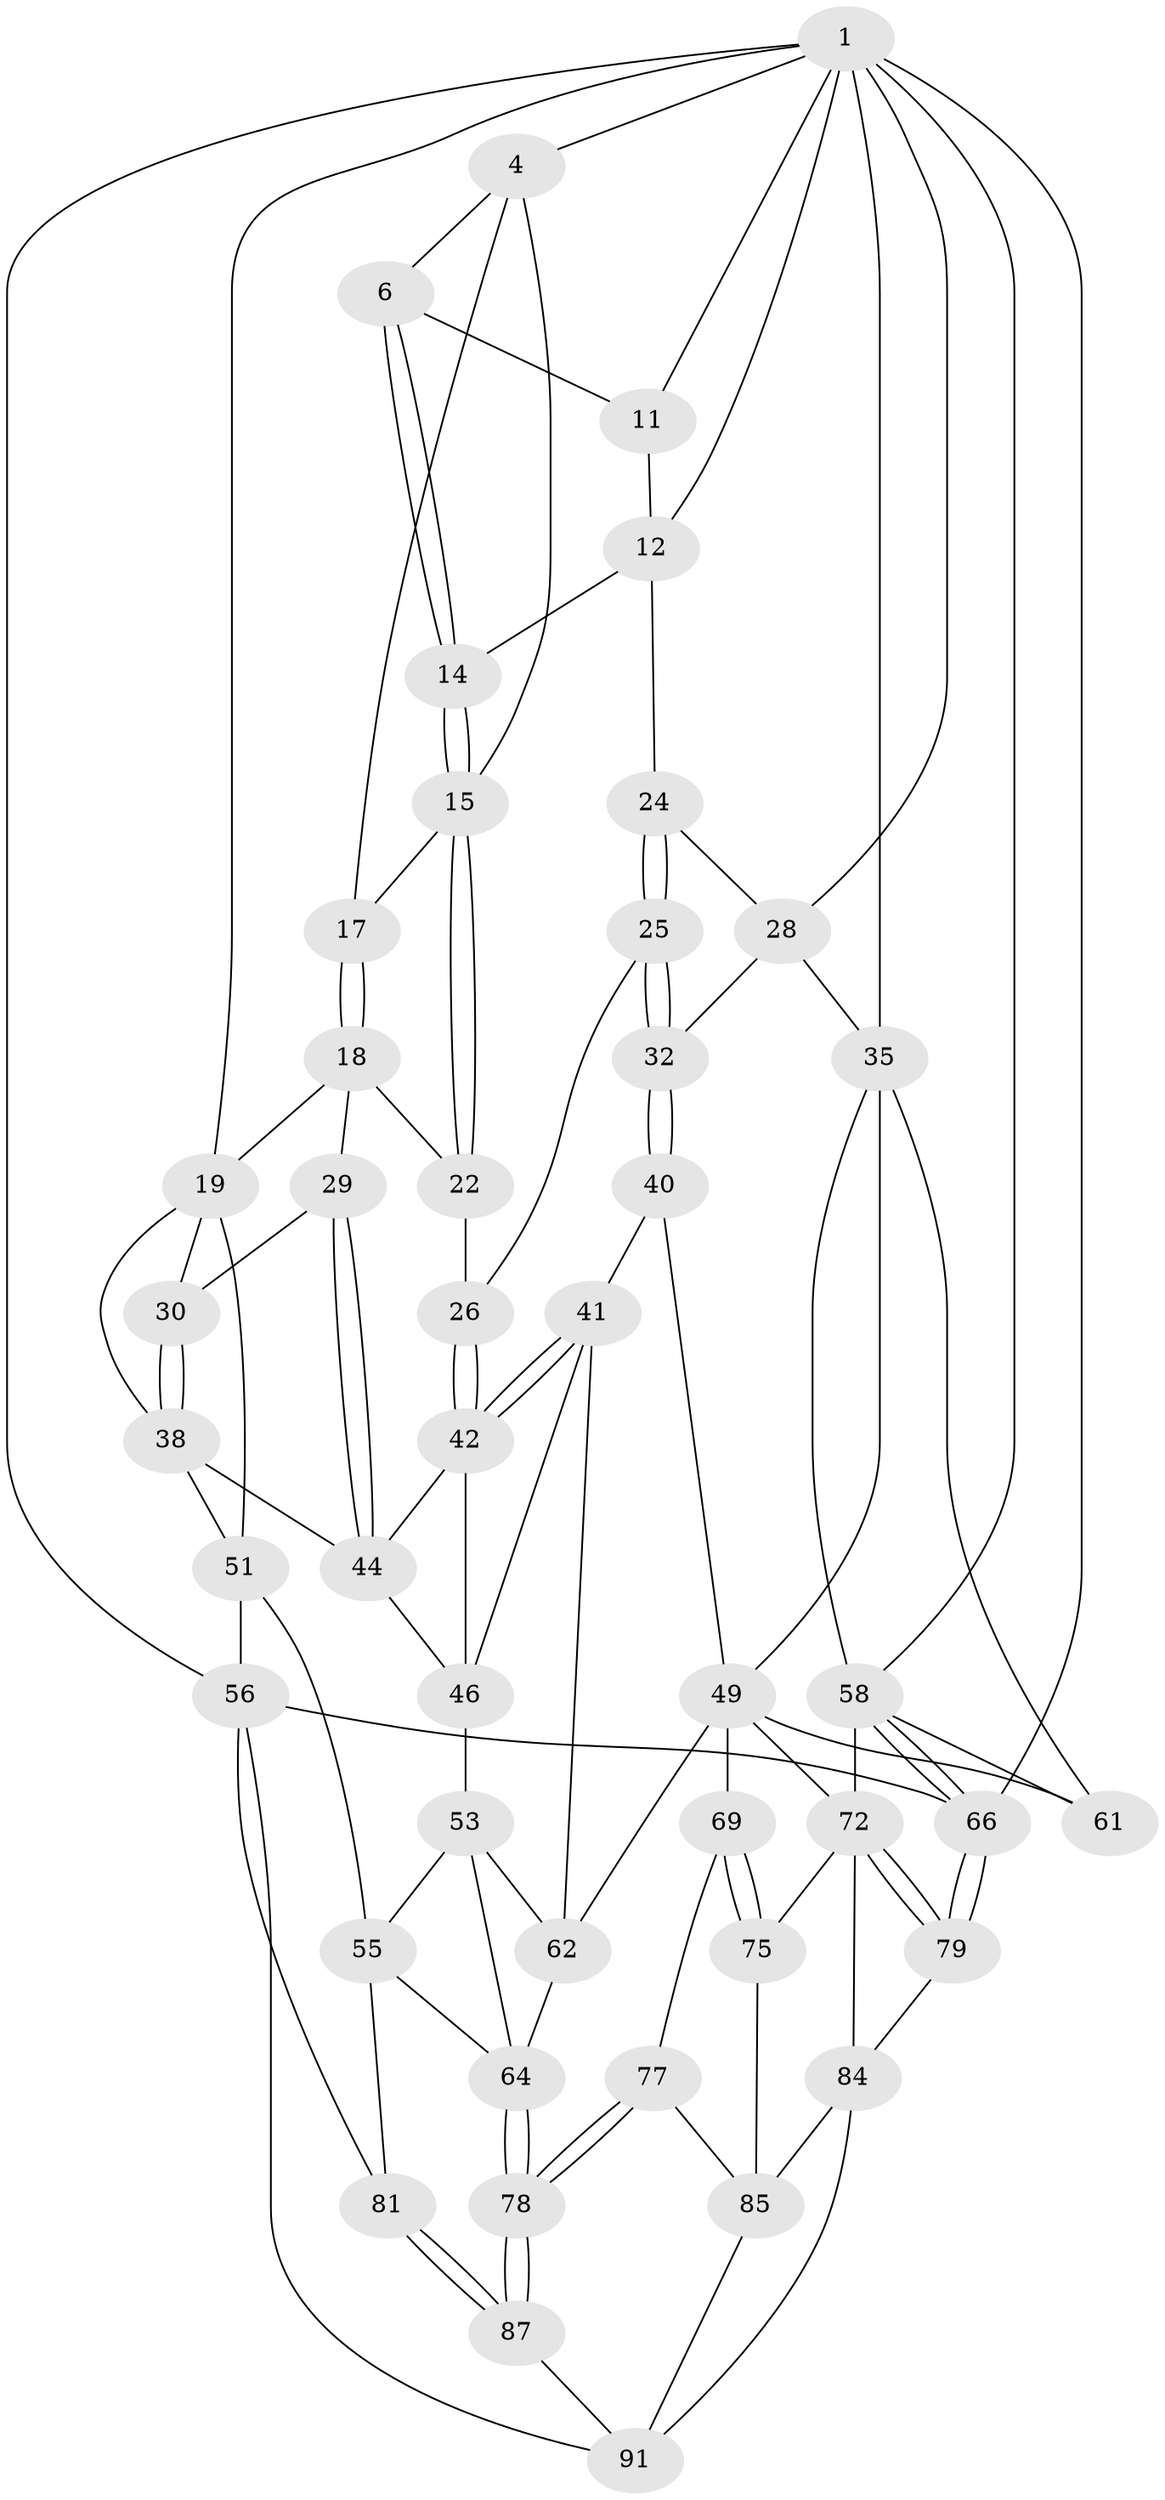 // original degree distribution, {3: 0.021505376344086023, 6: 0.1935483870967742, 5: 0.5591397849462365, 4: 0.22580645161290322}
// Generated by graph-tools (version 1.1) at 2025/17/03/09/25 04:17:08]
// undirected, 46 vertices, 107 edges
graph export_dot {
graph [start="1"]
  node [color=gray90,style=filled];
  1 [pos="+0.9231026741433077+0",super="+2+8"];
  4 [pos="+0.26840295167901096+0",super="+5"];
  6 [pos="+0.6274595252472414+0",super="+7"];
  11 [pos="+0.7085550920960686+0"];
  12 [pos="+0.6815203709685882+0.10371508630865393",super="+13"];
  14 [pos="+0.5648556908779513+0.0972962952078081"];
  15 [pos="+0.4890591443769+0.14368937434823023",super="+16"];
  17 [pos="+0.33779865442744245+0.08827656205268353"];
  18 [pos="+0.2854390566045533+0.18133135232669578",super="+23"];
  19 [pos="+0.23012951849314942+0.18298958204277646",super="+20"];
  22 [pos="+0.46190314600171223+0.24652484101234937"];
  24 [pos="+0.6646875290411169+0.21667209649698216"];
  25 [pos="+0.5407394524062498+0.2833833763039448"];
  26 [pos="+0.47966177292307466+0.25700531762643325"];
  28 [pos="+0.7246295431699011+0.23957200288975283",super="+31"];
  29 [pos="+0.3761979255582104+0.36107826667099435"];
  30 [pos="+0.2714766808486592+0.32503154634917647"];
  32 [pos="+0.618297338663153+0.38431079490454906"];
  35 [pos="+0.8656704127174684+0.38921808707473554",super="+36"];
  38 [pos="+0.1663579257158333+0.3942103833389357",super="+39"];
  40 [pos="+0.5930393631664248+0.48902201881297297"];
  41 [pos="+0.5253625292564484+0.49273072834279485",super="+57"];
  42 [pos="+0.4993054200789664+0.4694605446500687",super="+43"];
  44 [pos="+0.37410605758014426+0.37644364010559866",super="+45"];
  46 [pos="+0.4054357247435188+0.510337786369996",super="+47"];
  49 [pos="+0.7221245598800828+0.5544871111567383",super="+50+68"];
  51 [pos="+0.08095009275232028+0.6033546337831354",super="+52"];
  53 [pos="+0.3012064401273404+0.4834897762574766",super="+54"];
  55 [pos="+0.12995122409226303+0.6252505218274345",super="+80"];
  56 [pos="+0+0.755437990343173",super="+82+93"];
  58 [pos="+1+0.5924433742341657",super="+59"];
  61 [pos="+0.86906323710216+0.6088994514564997"];
  62 [pos="+0.4390087647093557+0.5910967146436095",super="+63"];
  64 [pos="+0.36005368200350185+0.704301802724965",super="+65"];
  66 [pos="+1+1"];
  69 [pos="+0.6999872962224386+0.6569212755154016",super="+70"];
  72 [pos="+0.8604052639413463+0.7564564854156043",super="+73"];
  75 [pos="+0.7554518077571744+0.742501980628304",super="+83"];
  77 [pos="+0.4684418117605539+0.8152698737052142"];
  78 [pos="+0.418256015238145+0.8173083602410088"];
  79 [pos="+1+1"];
  81 [pos="+0.15493171073146367+0.8702347219853593"];
  84 [pos="+0.737031135913559+0.8492441946978307",super="+86"];
  85 [pos="+0.6716400547487473+0.8579652730633396",super="+88"];
  87 [pos="+0.3436500674590623+0.9214260310940947"];
  91 [pos="+0.5898831790317691+1",super="+92"];
  1 -- 66;
  1 -- 4;
  1 -- 56;
  1 -- 35 [weight=2];
  1 -- 58;
  1 -- 11;
  1 -- 12;
  1 -- 28;
  1 -- 19;
  4 -- 17;
  4 -- 6;
  4 -- 15;
  6 -- 14;
  6 -- 14;
  6 -- 11;
  11 -- 12;
  12 -- 24;
  12 -- 14;
  14 -- 15;
  14 -- 15;
  15 -- 22;
  15 -- 22;
  15 -- 17;
  17 -- 18;
  17 -- 18;
  18 -- 19;
  18 -- 29;
  18 -- 22;
  19 -- 30;
  19 -- 38;
  19 -- 51;
  22 -- 26;
  24 -- 25;
  24 -- 25;
  24 -- 28;
  25 -- 26;
  25 -- 32;
  25 -- 32;
  26 -- 42;
  26 -- 42;
  28 -- 32;
  28 -- 35;
  29 -- 30;
  29 -- 44;
  29 -- 44;
  30 -- 38;
  30 -- 38;
  32 -- 40;
  32 -- 40;
  35 -- 49;
  35 -- 58;
  35 -- 61;
  38 -- 51;
  38 -- 44;
  40 -- 41;
  40 -- 49;
  41 -- 42;
  41 -- 42;
  41 -- 62;
  41 -- 46;
  42 -- 44;
  42 -- 46;
  44 -- 46;
  46 -- 53;
  49 -- 62;
  49 -- 69 [weight=2];
  49 -- 61;
  49 -- 72;
  51 -- 55;
  51 -- 56;
  53 -- 55;
  53 -- 64;
  53 -- 62;
  55 -- 64;
  55 -- 81;
  56 -- 81;
  56 -- 66;
  56 -- 91;
  58 -- 66;
  58 -- 66;
  58 -- 72;
  58 -- 61;
  62 -- 64;
  64 -- 78;
  64 -- 78;
  66 -- 79;
  66 -- 79;
  69 -- 75 [weight=2];
  69 -- 75;
  69 -- 77;
  72 -- 79;
  72 -- 79;
  72 -- 75;
  72 -- 84;
  75 -- 85;
  77 -- 78;
  77 -- 78;
  77 -- 85;
  78 -- 87;
  78 -- 87;
  79 -- 84;
  81 -- 87;
  81 -- 87;
  84 -- 85 [weight=2];
  84 -- 91;
  85 -- 91;
  87 -- 91;
}
